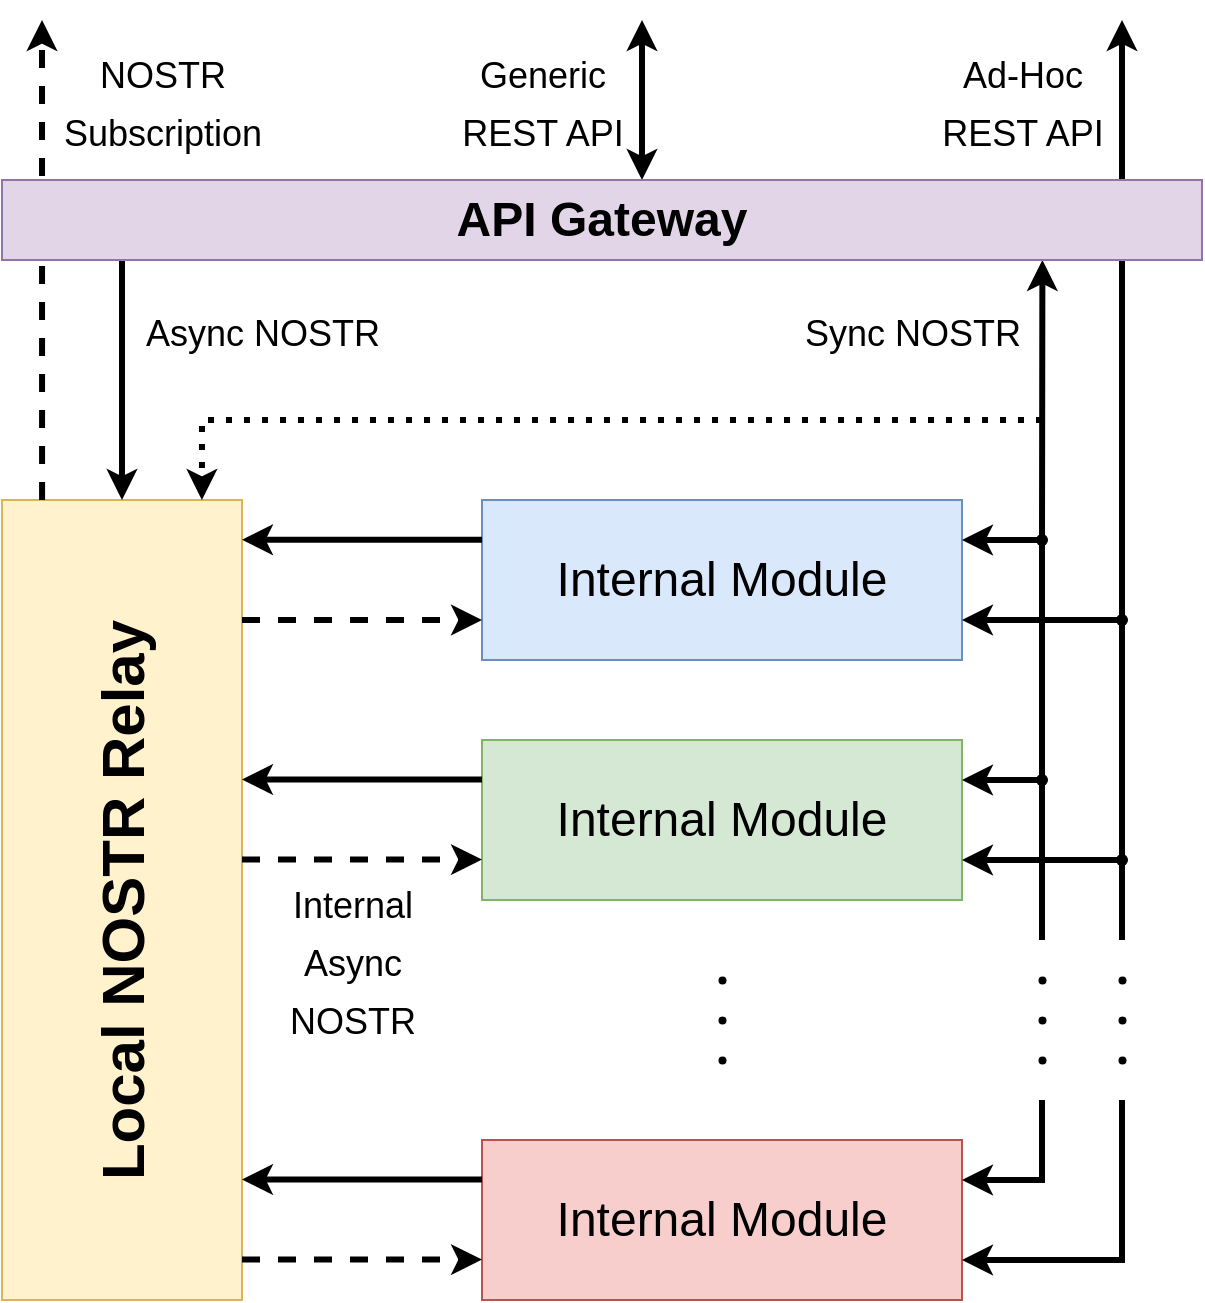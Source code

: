 <mxfile version="20.8.16" type="device"><diagram name="Page-1" id="pgf1d87vWwbnB4vvIpdU"><mxGraphModel dx="1420" dy="829" grid="1" gridSize="10" guides="1" tooltips="1" connect="1" arrows="1" fold="1" page="1" pageScale="1" pageWidth="827" pageHeight="1169" math="0" shadow="0"><root><mxCell id="0"/><mxCell id="1" parent="0"/><mxCell id="zR7Lu8ha4QrMXJHze-AW-2" value="&lt;b&gt;Local NOSTR Relay&lt;/b&gt;" style="rounded=0;whiteSpace=wrap;html=1;horizontal=0;fontSize=30;fillColor=#fff2cc;strokeColor=#d6b656;" parent="1" vertex="1"><mxGeometry x="200" y="280" width="120" height="400" as="geometry"/></mxCell><mxCell id="zR7Lu8ha4QrMXJHze-AW-3" value="&lt;font style=&quot;font-size: 24px;&quot;&gt;Internal Module&lt;/font&gt;" style="rounded=0;whiteSpace=wrap;html=1;fillColor=#dae8fc;strokeColor=#6c8ebf;" parent="1" vertex="1"><mxGeometry x="440" y="280" width="240" height="80" as="geometry"/></mxCell><mxCell id="zR7Lu8ha4QrMXJHze-AW-4" value="&lt;font style=&quot;font-size: 24px;&quot;&gt;Internal Module&lt;/font&gt;" style="rounded=0;whiteSpace=wrap;html=1;fillColor=#d5e8d4;strokeColor=#82b366;" parent="1" vertex="1"><mxGeometry x="440" y="400" width="240" height="80" as="geometry"/></mxCell><mxCell id="zR7Lu8ha4QrMXJHze-AW-6" value="&lt;font style=&quot;font-size: 24px;&quot;&gt;Internal Module&lt;/font&gt;" style="rounded=0;whiteSpace=wrap;html=1;fillColor=#f8cecc;strokeColor=#b85450;" parent="1" vertex="1"><mxGeometry x="440" y="600" width="240" height="80" as="geometry"/></mxCell><mxCell id="zR7Lu8ha4QrMXJHze-AW-7" value="" style="endArrow=classic;html=1;rounded=0;exitX=0.1;exitY=1;exitDx=0;exitDy=0;exitPerimeter=0;entryX=0.5;entryY=0;entryDx=0;entryDy=0;strokeWidth=3;" parent="1" source="zR7Lu8ha4QrMXJHze-AW-1" target="zR7Lu8ha4QrMXJHze-AW-2" edge="1"><mxGeometry width="50" height="50" relative="1" as="geometry"><mxPoint x="240" y="170" as="sourcePoint"/><mxPoint x="240" y="230" as="targetPoint"/></mxGeometry></mxCell><mxCell id="zR7Lu8ha4QrMXJHze-AW-8" value="" style="endArrow=classic;startArrow=none;html=1;rounded=0;entryX=0;entryY=0.75;entryDx=0;entryDy=0;exitX=1;exitY=0.15;exitDx=0;exitDy=0;exitPerimeter=0;startFill=0;dashed=1;strokeWidth=3;" parent="1" source="zR7Lu8ha4QrMXJHze-AW-2" target="zR7Lu8ha4QrMXJHze-AW-3" edge="1"><mxGeometry width="50" height="50" relative="1" as="geometry"><mxPoint x="360" y="330" as="sourcePoint"/><mxPoint x="420" y="320" as="targetPoint"/></mxGeometry></mxCell><mxCell id="zR7Lu8ha4QrMXJHze-AW-11" value="" style="endArrow=classic;startArrow=classic;html=1;rounded=0;exitX=1;exitY=0.25;exitDx=0;exitDy=0;entryX=0.867;entryY=1;entryDx=0;entryDy=0;entryPerimeter=0;strokeWidth=3;" parent="1" source="zR7Lu8ha4QrMXJHze-AW-3" target="zR7Lu8ha4QrMXJHze-AW-1" edge="1"><mxGeometry width="50" height="50" relative="1" as="geometry"><mxPoint x="720" y="280" as="sourcePoint"/><mxPoint x="720" y="170" as="targetPoint"/><Array as="points"><mxPoint x="720" y="300"/></Array></mxGeometry></mxCell><mxCell id="zR7Lu8ha4QrMXJHze-AW-12" value="" style="endArrow=classic;html=1;rounded=0;entryX=1;entryY=0.25;entryDx=0;entryDy=0;strokeWidth=3;" parent="1" target="zR7Lu8ha4QrMXJHze-AW-4" edge="1"><mxGeometry width="50" height="50" relative="1" as="geometry"><mxPoint x="720" y="300" as="sourcePoint"/><mxPoint x="690" y="420" as="targetPoint"/><Array as="points"><mxPoint x="720" y="420"/></Array></mxGeometry></mxCell><mxCell id="zR7Lu8ha4QrMXJHze-AW-13" value="" style="endArrow=none;html=1;rounded=0;strokeWidth=3;" parent="1" edge="1"><mxGeometry width="50" height="50" relative="1" as="geometry"><mxPoint x="720" y="500" as="sourcePoint"/><mxPoint x="720" y="420" as="targetPoint"/></mxGeometry></mxCell><mxCell id="zR7Lu8ha4QrMXJHze-AW-14" value="" style="endArrow=classic;html=1;rounded=0;entryX=1;entryY=0.25;entryDx=0;entryDy=0;strokeWidth=3;" parent="1" target="zR7Lu8ha4QrMXJHze-AW-6" edge="1"><mxGeometry width="50" height="50" relative="1" as="geometry"><mxPoint x="720" y="580" as="sourcePoint"/><mxPoint x="690" y="630" as="targetPoint"/><Array as="points"><mxPoint x="720" y="620"/></Array></mxGeometry></mxCell><mxCell id="zR7Lu8ha4QrMXJHze-AW-15" value="" style="endArrow=classic;startArrow=none;html=1;rounded=0;exitDx=0;exitDy=0;strokeWidth=3;" parent="1" source="zR7Lu8ha4QrMXJHze-AW-22" edge="1"><mxGeometry width="50" height="50" relative="1" as="geometry"><mxPoint x="740.0" y="300.0" as="sourcePoint"/><mxPoint x="760" y="40" as="targetPoint"/><Array as="points"><mxPoint x="760" y="300"/></Array></mxGeometry></mxCell><mxCell id="zR7Lu8ha4QrMXJHze-AW-16" value="" style="endArrow=classic;html=1;rounded=0;entryX=1;entryY=0.75;entryDx=0;entryDy=0;startArrow=none;strokeWidth=3;" parent="1" source="zR7Lu8ha4QrMXJHze-AW-25" target="zR7Lu8ha4QrMXJHze-AW-4" edge="1"><mxGeometry width="50" height="50" relative="1" as="geometry"><mxPoint x="760" y="340" as="sourcePoint"/><mxPoint x="740.0" y="460.0" as="targetPoint"/><Array as="points"/></mxGeometry></mxCell><mxCell id="zR7Lu8ha4QrMXJHze-AW-17" value="" style="endArrow=none;html=1;rounded=0;strokeWidth=3;" parent="1" edge="1"><mxGeometry width="50" height="50" relative="1" as="geometry"><mxPoint x="760" y="500" as="sourcePoint"/><mxPoint x="760" y="460" as="targetPoint"/></mxGeometry></mxCell><mxCell id="zR7Lu8ha4QrMXJHze-AW-18" value="" style="endArrow=classic;html=1;rounded=0;entryX=1;entryY=0.75;entryDx=0;entryDy=0;strokeWidth=3;" parent="1" target="zR7Lu8ha4QrMXJHze-AW-6" edge="1"><mxGeometry width="50" height="50" relative="1" as="geometry"><mxPoint x="760" y="580" as="sourcePoint"/><mxPoint x="690.0" y="630" as="targetPoint"/><Array as="points"><mxPoint x="760" y="660"/></Array></mxGeometry></mxCell><mxCell id="zR7Lu8ha4QrMXJHze-AW-19" value="" style="endArrow=classic;html=1;rounded=0;entryX=0.833;entryY=0;entryDx=0;entryDy=0;entryPerimeter=0;dashed=1;dashPattern=1 2;strokeWidth=3;" parent="1" target="zR7Lu8ha4QrMXJHze-AW-2" edge="1"><mxGeometry width="50" height="50" relative="1" as="geometry"><mxPoint x="720" y="240" as="sourcePoint"/><mxPoint x="300" y="270" as="targetPoint"/><Array as="points"><mxPoint x="300" y="240"/></Array></mxGeometry></mxCell><mxCell id="zR7Lu8ha4QrMXJHze-AW-21" value="" style="shape=waypoint;sketch=0;fillStyle=solid;size=6;pointerEvents=1;points=[];fillColor=none;resizable=0;rotatable=0;perimeter=centerPerimeter;snapToPoint=1;" parent="1" vertex="1"><mxGeometry x="710" y="290" width="20" height="20" as="geometry"/></mxCell><mxCell id="zR7Lu8ha4QrMXJHze-AW-23" value="" style="endArrow=none;startArrow=classic;html=1;rounded=0;exitX=1;exitY=0.75;exitDx=0;exitDy=0;entryDx=0;entryDy=0;entryPerimeter=0;strokeWidth=3;" parent="1" source="zR7Lu8ha4QrMXJHze-AW-3" target="zR7Lu8ha4QrMXJHze-AW-22" edge="1"><mxGeometry width="50" height="50" relative="1" as="geometry"><mxPoint x="680.0" y="340" as="sourcePoint"/><mxPoint x="759.8" y="200" as="targetPoint"/><Array as="points"/></mxGeometry></mxCell><mxCell id="zR7Lu8ha4QrMXJHze-AW-22" value="" style="shape=waypoint;sketch=0;fillStyle=solid;size=6;pointerEvents=1;points=[];fillColor=none;resizable=0;rotatable=0;perimeter=centerPerimeter;snapToPoint=1;" parent="1" vertex="1"><mxGeometry x="750" y="330" width="20" height="20" as="geometry"/></mxCell><mxCell id="zR7Lu8ha4QrMXJHze-AW-24" value="" style="shape=waypoint;sketch=0;fillStyle=solid;size=6;pointerEvents=1;points=[];fillColor=none;resizable=0;rotatable=0;perimeter=centerPerimeter;snapToPoint=1;" parent="1" vertex="1"><mxGeometry x="710" y="410" width="20" height="20" as="geometry"/></mxCell><mxCell id="zR7Lu8ha4QrMXJHze-AW-26" value="" style="endArrow=none;html=1;rounded=0;entryDx=0;entryDy=0;strokeWidth=3;" parent="1" target="zR7Lu8ha4QrMXJHze-AW-25" edge="1"><mxGeometry width="50" height="50" relative="1" as="geometry"><mxPoint x="760" y="340" as="sourcePoint"/><mxPoint x="680.0" y="460" as="targetPoint"/><Array as="points"><mxPoint x="760" y="460"/></Array></mxGeometry></mxCell><mxCell id="zR7Lu8ha4QrMXJHze-AW-25" value="" style="shape=waypoint;sketch=0;fillStyle=solid;size=6;pointerEvents=1;points=[];fillColor=none;resizable=0;rotatable=0;perimeter=centerPerimeter;snapToPoint=1;" parent="1" vertex="1"><mxGeometry x="750" y="450" width="20" height="20" as="geometry"/></mxCell><mxCell id="zR7Lu8ha4QrMXJHze-AW-27" value="" style="shape=waypoint;sketch=0;fillStyle=solid;size=6;pointerEvents=1;points=[];fillColor=none;resizable=0;rotatable=0;perimeter=centerPerimeter;snapToPoint=1;strokeWidth=0;" parent="1" vertex="1"><mxGeometry x="710" y="510" width="20" height="20" as="geometry"/></mxCell><mxCell id="zR7Lu8ha4QrMXJHze-AW-28" value="" style="shape=waypoint;sketch=0;fillStyle=solid;size=6;pointerEvents=1;points=[];fillColor=none;resizable=0;rotatable=0;perimeter=centerPerimeter;snapToPoint=1;strokeWidth=0;" parent="1" vertex="1"><mxGeometry x="710" y="530" width="20" height="20" as="geometry"/></mxCell><mxCell id="zR7Lu8ha4QrMXJHze-AW-29" value="" style="shape=waypoint;sketch=0;fillStyle=solid;size=6;pointerEvents=1;points=[];fillColor=none;resizable=0;rotatable=0;perimeter=centerPerimeter;snapToPoint=1;strokeWidth=0;" parent="1" vertex="1"><mxGeometry x="710" y="550" width="20" height="20" as="geometry"/></mxCell><mxCell id="zR7Lu8ha4QrMXJHze-AW-30" value="" style="shape=waypoint;sketch=0;fillStyle=solid;size=6;pointerEvents=1;points=[];fillColor=none;resizable=0;rotatable=0;perimeter=centerPerimeter;snapToPoint=1;strokeWidth=0;" parent="1" vertex="1"><mxGeometry x="750" y="510" width="20" height="20" as="geometry"/></mxCell><mxCell id="zR7Lu8ha4QrMXJHze-AW-31" value="" style="shape=waypoint;sketch=0;fillStyle=solid;size=6;pointerEvents=1;points=[];fillColor=none;resizable=0;rotatable=0;perimeter=centerPerimeter;snapToPoint=1;strokeWidth=0;" parent="1" vertex="1"><mxGeometry x="750" y="530" width="20" height="20" as="geometry"/></mxCell><mxCell id="zR7Lu8ha4QrMXJHze-AW-32" value="" style="shape=waypoint;sketch=0;fillStyle=solid;size=6;pointerEvents=1;points=[];fillColor=none;resizable=0;rotatable=0;perimeter=centerPerimeter;snapToPoint=1;strokeWidth=0;" parent="1" vertex="1"><mxGeometry x="750" y="550" width="20" height="20" as="geometry"/></mxCell><mxCell id="zR7Lu8ha4QrMXJHze-AW-33" value="" style="shape=waypoint;sketch=0;fillStyle=solid;size=6;pointerEvents=1;points=[];fillColor=none;resizable=0;rotatable=0;perimeter=centerPerimeter;snapToPoint=1;strokeWidth=0;" parent="1" vertex="1"><mxGeometry x="550" y="510" width="20" height="20" as="geometry"/></mxCell><mxCell id="zR7Lu8ha4QrMXJHze-AW-34" value="" style="shape=waypoint;sketch=0;fillStyle=solid;size=6;pointerEvents=1;points=[];fillColor=none;resizable=0;rotatable=0;perimeter=centerPerimeter;snapToPoint=1;strokeWidth=0;" parent="1" vertex="1"><mxGeometry x="550" y="530" width="20" height="20" as="geometry"/></mxCell><mxCell id="zR7Lu8ha4QrMXJHze-AW-35" value="" style="shape=waypoint;sketch=0;fillStyle=solid;size=6;pointerEvents=1;points=[];fillColor=none;resizable=0;rotatable=0;perimeter=centerPerimeter;snapToPoint=1;strokeWidth=0;" parent="1" vertex="1"><mxGeometry x="550" y="550" width="20" height="20" as="geometry"/></mxCell><mxCell id="zR7Lu8ha4QrMXJHze-AW-38" value="" style="endArrow=classic;startArrow=classic;html=1;rounded=0;exitX=0.5;exitY=0;exitDx=0;exitDy=0;strokeWidth=3;" parent="1" edge="1"><mxGeometry width="50" height="50" relative="1" as="geometry"><mxPoint x="520.0" y="120" as="sourcePoint"/><mxPoint x="520" y="40" as="targetPoint"/></mxGeometry></mxCell><mxCell id="zR7Lu8ha4QrMXJHze-AW-40" value="&lt;font style=&quot;font-size: 18px;&quot;&gt;Generic&lt;br&gt;REST API&lt;/font&gt;" style="text;html=1;align=center;verticalAlign=middle;resizable=0;points=[];autosize=1;strokeColor=none;fillColor=none;fontSize=24;" parent="1" vertex="1"><mxGeometry x="420" y="45" width="100" height="70" as="geometry"/></mxCell><mxCell id="zR7Lu8ha4QrMXJHze-AW-45" value="" style="endArrow=classic;html=1;rounded=0;fontSize=24;exitX=0.167;exitY=0;exitDx=0;exitDy=0;exitPerimeter=0;dashed=1;strokeWidth=3;" parent="1" source="zR7Lu8ha4QrMXJHze-AW-2" edge="1"><mxGeometry width="50" height="50" relative="1" as="geometry"><mxPoint x="230" y="220" as="sourcePoint"/><mxPoint x="220" y="40" as="targetPoint"/></mxGeometry></mxCell><mxCell id="zR7Lu8ha4QrMXJHze-AW-1" value="&lt;font style=&quot;font-size: 24px;&quot;&gt;&lt;b&gt;API Gateway&lt;/b&gt;&lt;/font&gt;" style="rounded=0;whiteSpace=wrap;html=1;fillColor=#e1d5e7;strokeColor=#9673a6;" parent="1" vertex="1"><mxGeometry x="200" y="120" width="600" height="40" as="geometry"/></mxCell><mxCell id="zR7Lu8ha4QrMXJHze-AW-46" value="" style="endArrow=none;startArrow=classic;html=1;rounded=0;entryX=0;entryY=0.5;entryDx=0;entryDy=0;exitX=1;exitY=0.1;exitDx=0;exitDy=0;exitPerimeter=0;endFill=0;strokeWidth=3;" parent="1" edge="1"><mxGeometry width="50" height="50" relative="1" as="geometry"><mxPoint x="320" y="299.9" as="sourcePoint"/><mxPoint x="440" y="299.9" as="targetPoint"/></mxGeometry></mxCell><mxCell id="zR7Lu8ha4QrMXJHze-AW-47" value="" style="endArrow=classic;startArrow=none;html=1;rounded=0;entryX=0;entryY=0.75;entryDx=0;entryDy=0;exitX=1;exitY=0.15;exitDx=0;exitDy=0;exitPerimeter=0;startFill=0;dashed=1;strokeWidth=3;" parent="1" edge="1"><mxGeometry width="50" height="50" relative="1" as="geometry"><mxPoint x="320.0" y="459.81" as="sourcePoint"/><mxPoint x="440" y="459.81" as="targetPoint"/></mxGeometry></mxCell><mxCell id="zR7Lu8ha4QrMXJHze-AW-48" value="" style="endArrow=none;startArrow=classic;html=1;rounded=0;entryX=0;entryY=0.5;entryDx=0;entryDy=0;exitX=1;exitY=0.1;exitDx=0;exitDy=0;exitPerimeter=0;endFill=0;strokeWidth=3;" parent="1" edge="1"><mxGeometry width="50" height="50" relative="1" as="geometry"><mxPoint x="320.0" y="419.71" as="sourcePoint"/><mxPoint x="440" y="419.71" as="targetPoint"/></mxGeometry></mxCell><mxCell id="zR7Lu8ha4QrMXJHze-AW-49" value="" style="endArrow=classic;startArrow=none;html=1;rounded=0;entryX=0;entryY=0.75;entryDx=0;entryDy=0;exitX=1;exitY=0.15;exitDx=0;exitDy=0;exitPerimeter=0;startFill=0;dashed=1;strokeWidth=3;" parent="1" edge="1"><mxGeometry width="50" height="50" relative="1" as="geometry"><mxPoint x="320.0" y="659.81" as="sourcePoint"/><mxPoint x="440" y="659.81" as="targetPoint"/></mxGeometry></mxCell><mxCell id="zR7Lu8ha4QrMXJHze-AW-50" value="" style="endArrow=none;startArrow=classic;html=1;rounded=0;entryX=0;entryY=0.5;entryDx=0;entryDy=0;exitX=1;exitY=0.1;exitDx=0;exitDy=0;exitPerimeter=0;endFill=0;strokeWidth=3;" parent="1" edge="1"><mxGeometry width="50" height="50" relative="1" as="geometry"><mxPoint x="320.0" y="619.71" as="sourcePoint"/><mxPoint x="440" y="619.71" as="targetPoint"/></mxGeometry></mxCell><mxCell id="AtnpGJPw2-Z_RT_Ln7E1-1" value="&lt;font style=&quot;font-size: 18px;&quot;&gt;Ad-Hoc&lt;br&gt;REST API&lt;/font&gt;" style="text;html=1;align=center;verticalAlign=middle;resizable=0;points=[];autosize=1;strokeColor=none;fillColor=none;fontSize=24;" parent="1" vertex="1"><mxGeometry x="660" y="45" width="100" height="70" as="geometry"/></mxCell><mxCell id="AtnpGJPw2-Z_RT_Ln7E1-2" value="&lt;font style=&quot;font-size: 18px;&quot;&gt;NOSTR&lt;br&gt;Subscription&lt;/font&gt;" style="text;html=1;align=center;verticalAlign=middle;resizable=0;points=[];autosize=1;strokeColor=none;fillColor=none;fontSize=24;" parent="1" vertex="1"><mxGeometry x="220" y="45" width="120" height="70" as="geometry"/></mxCell><mxCell id="AtnpGJPw2-Z_RT_Ln7E1-3" value="&lt;font style=&quot;font-size: 18px;&quot;&gt;Async NOSTR&lt;/font&gt;" style="text;html=1;align=center;verticalAlign=middle;resizable=0;points=[];autosize=1;strokeColor=none;fillColor=none;fontSize=24;" parent="1" vertex="1"><mxGeometry x="260" y="175" width="140" height="40" as="geometry"/></mxCell><mxCell id="AtnpGJPw2-Z_RT_Ln7E1-4" value="&lt;font style=&quot;font-size: 18px;&quot;&gt;Sync NOSTR&lt;/font&gt;" style="text;html=1;align=center;verticalAlign=middle;resizable=0;points=[];autosize=1;strokeColor=none;fillColor=none;fontSize=24;" parent="1" vertex="1"><mxGeometry x="590" y="175" width="130" height="40" as="geometry"/></mxCell><mxCell id="AtnpGJPw2-Z_RT_Ln7E1-5" value="&lt;font style=&quot;font-size: 18px;&quot;&gt;Internal&lt;br&gt;Async&lt;br&gt;NOSTR&lt;/font&gt;" style="text;html=1;align=center;verticalAlign=middle;resizable=0;points=[];autosize=1;strokeColor=none;fillColor=none;fontSize=24;" parent="1" vertex="1"><mxGeometry x="330" y="460" width="90" height="100" as="geometry"/></mxCell></root></mxGraphModel></diagram></mxfile>